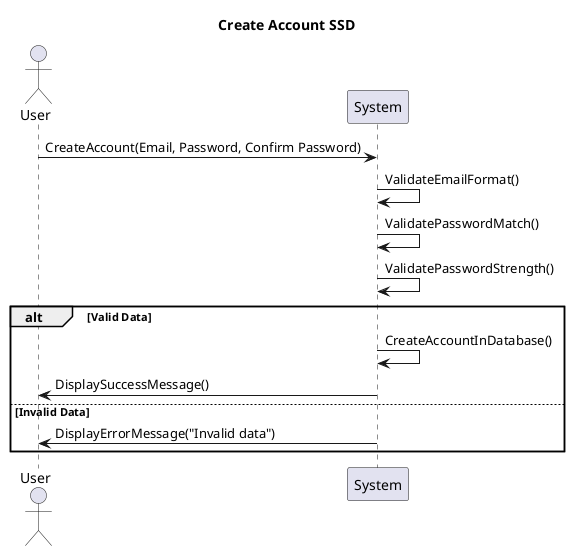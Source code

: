@startuml
title Create Account SSD
actor User as user
participant System as system

user -> system: CreateAccount(Email, Password, Confirm Password)
system -> system: ValidateEmailFormat()
system -> system: ValidatePasswordMatch()
system -> system: ValidatePasswordStrength()
alt Valid Data
    system -> system: CreateAccountInDatabase()
    system -> user: DisplaySuccessMessage()
else Invalid Data
    system -> user: DisplayErrorMessage("Invalid data")
end
@enduml
